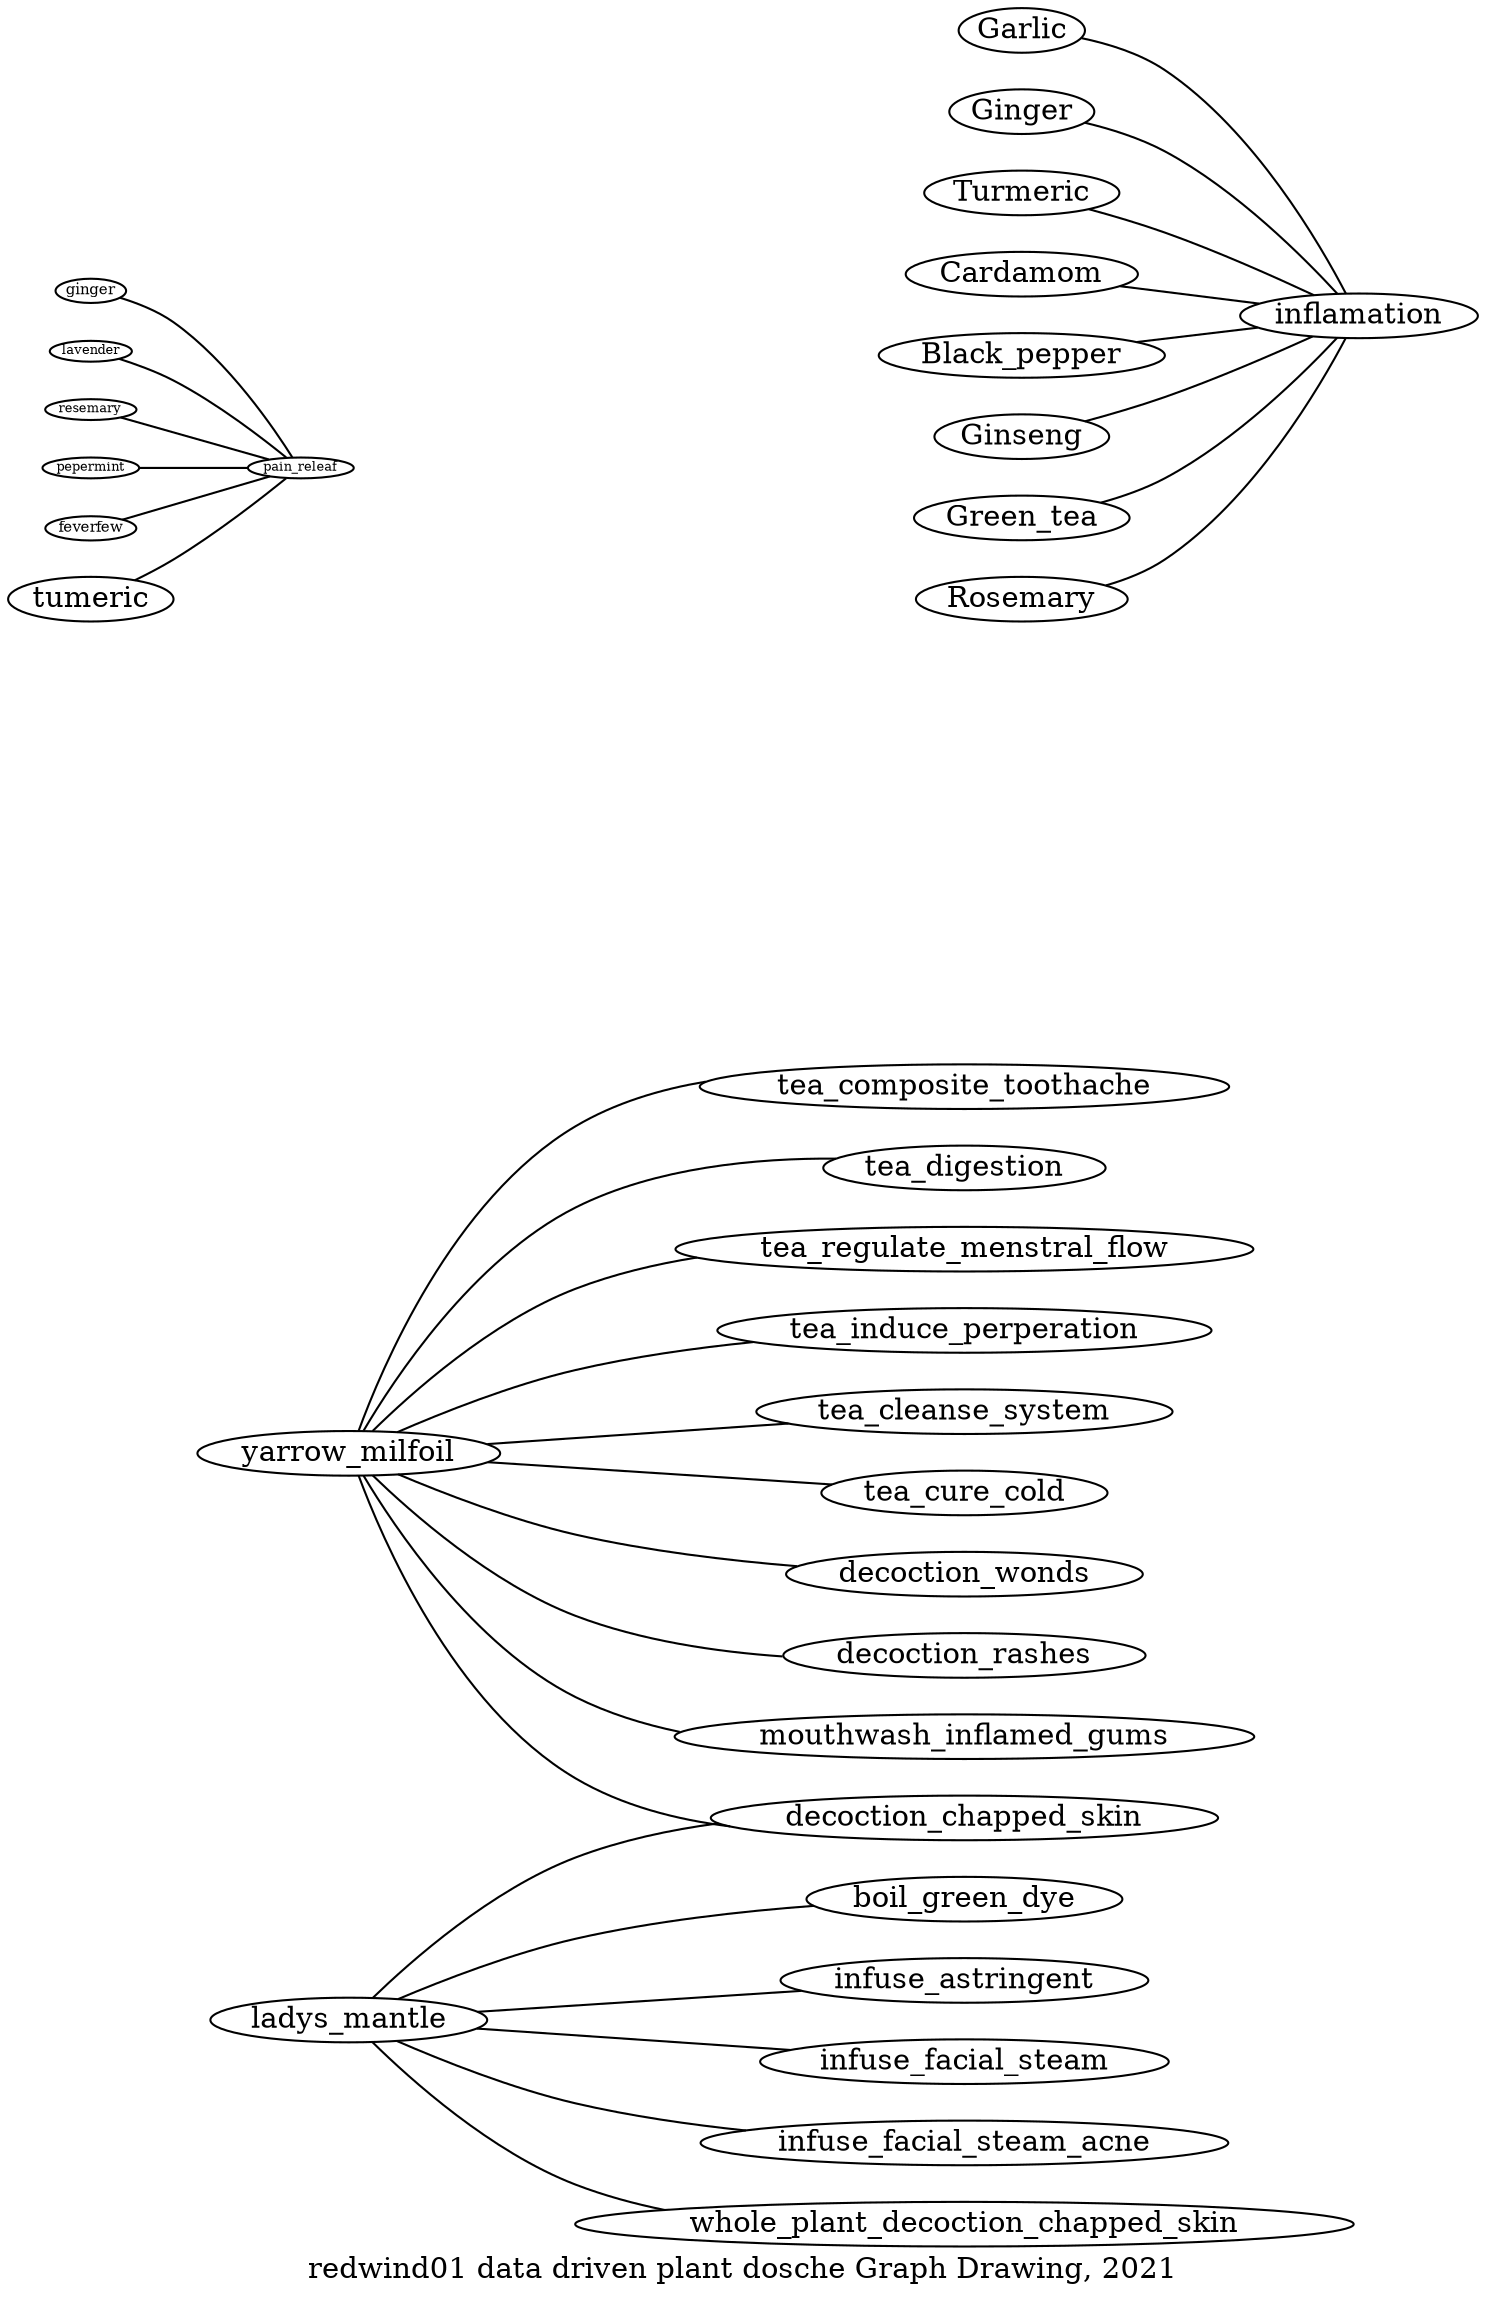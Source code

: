 /* This is a co-authorship graph. Each node is an author and an edge exist between two authors if their name appears in a paper on one of the International Symposium on Graph Drawing bwteeen 1994-2007. The top 8 connected components is taken, and the graph is laidout using sfdp, and a map showing the clustering relationship is generated using gvmap with command:

gvmap  -e gd_1994_2007.gv | neato -Ecolor="#55555522" -n2 -Tpng > gd_1994_2007.png

This graph already has coordinates assigned and overlap removed. For a graph not yet laidout, use a layout engine with a suitable overlap removal algorithm, e.g.,

sfdp -Goverlap=prism

first before feeding the output to gvmap.

*/

graph {
	rankdir=LR;
    graph [overlap_scaling=3, pack=90, label="redwind01 data driven plant dosche Graph Drawing, 2021"];
	node [label="\N", width="0.001", height="0.001", margin="0.001"];
	graph [bb="0,0,1537.4,1200.5"];
	ginger [group=herbs,group=herbs,fontsize=7,];
	lavender [label=lavender, group=herbs, width="0.47222", height="0.13889", group=11, fontsize=6, ];
	rosemary [label=resemary, group=herbs, width="0.47222", height="0.13889", group=11, fontsize=6, ];
	peppermint [label=pepermint, group=herbs, width="0.47222", height="0.13889", group=11, fontsize=6, ];
	feverfew [group=herbs,group=herbs,fontsize=7,];

	pain_releaf [label=pain_releaf, group=cures, width="0.66667", height="0.13889", fontsize=6, ];
	

	ginger -- pain_releaf [weight="1.0", pos="577.73,1087.2 584.66,1085.3 595.01,1082.4 603.29,1080.1"];
	peppermint -- pain_releaf
	tumeric -- pain_releaf [weight="1.0", pos="563.69,1085.8 558.47,1082.7 551.04,1078.5 545.37,1075.2"];
	lavender -- pain_releaf [weight="1.0", pos="577.08,1092.2 583.16,1094.6 592.05,1098.1 599.13,1101"];
	feverfew -- pain_releaf [weight="2.0", pos="1035.5,391.22 1060.8,383.88 1125.6,365.04 1151.4,357.55"];
	rosemary -- pain_releaf [weight="1.0", pos="1035.5,391.32 1049.4,387.4 1074.2,380.4 1088.9,376.22"];
    
	Garlic--inflamation
	Ginger--inflamation
	Turmeric--inflamation
	Cardamom--inflamation
	Black_pepper--inflamation
	Ginseng--inflamation
	Green_tea--inflamation
	Rosemary--inflamation
	yarrow_milfoil[tooltip=extended_use_of_the_yarrow_leaves_may_make_skin_sensitive_to_light,]
    yarrow_milfoil--tea_composite_toothache
    yarrow_milfoil--tea_digestion
    yarrow_milfoil--tea_regulate_menstral_flow
    yarrow_milfoil--tea_induce_perperation
    yarrow_milfoil--tea_cleanse_system
    yarrow_milfoil--tea_cure_cold
    yarrow_milfoil--decoction_wonds
    yarrow_milfoil--decoction_chapped_skin
    yarrow_milfoil--decoction_rashes
    yarrow_milfoil--mouthwash_inflamed_gums
    ladys_mantle--boil_green_dye
    ladys_mantle--infuse_astringent
    ladys_mantle--infuse_facial_steam
    ladys_mantle--infuse_facial_steam_acne
    ladys_mantle--decoction_chapped_skin
    ladys_mantle--whole_plant_decoction_chapped_skin
}


// 	Ginger[label='Ginger(Zingiber_officinale)']-- is a delicious spice with a peppery yet sweet flavor. ...
//     Garlic. Garlic (Allium sativum) is a popular spice with a strong smell and taste. ...
//     Turmeric. ...
//     Cardamom. ...
//     Black pepper. ...
//     Ginseng. ...
//     Green tea. ...
//     Rosemary.
